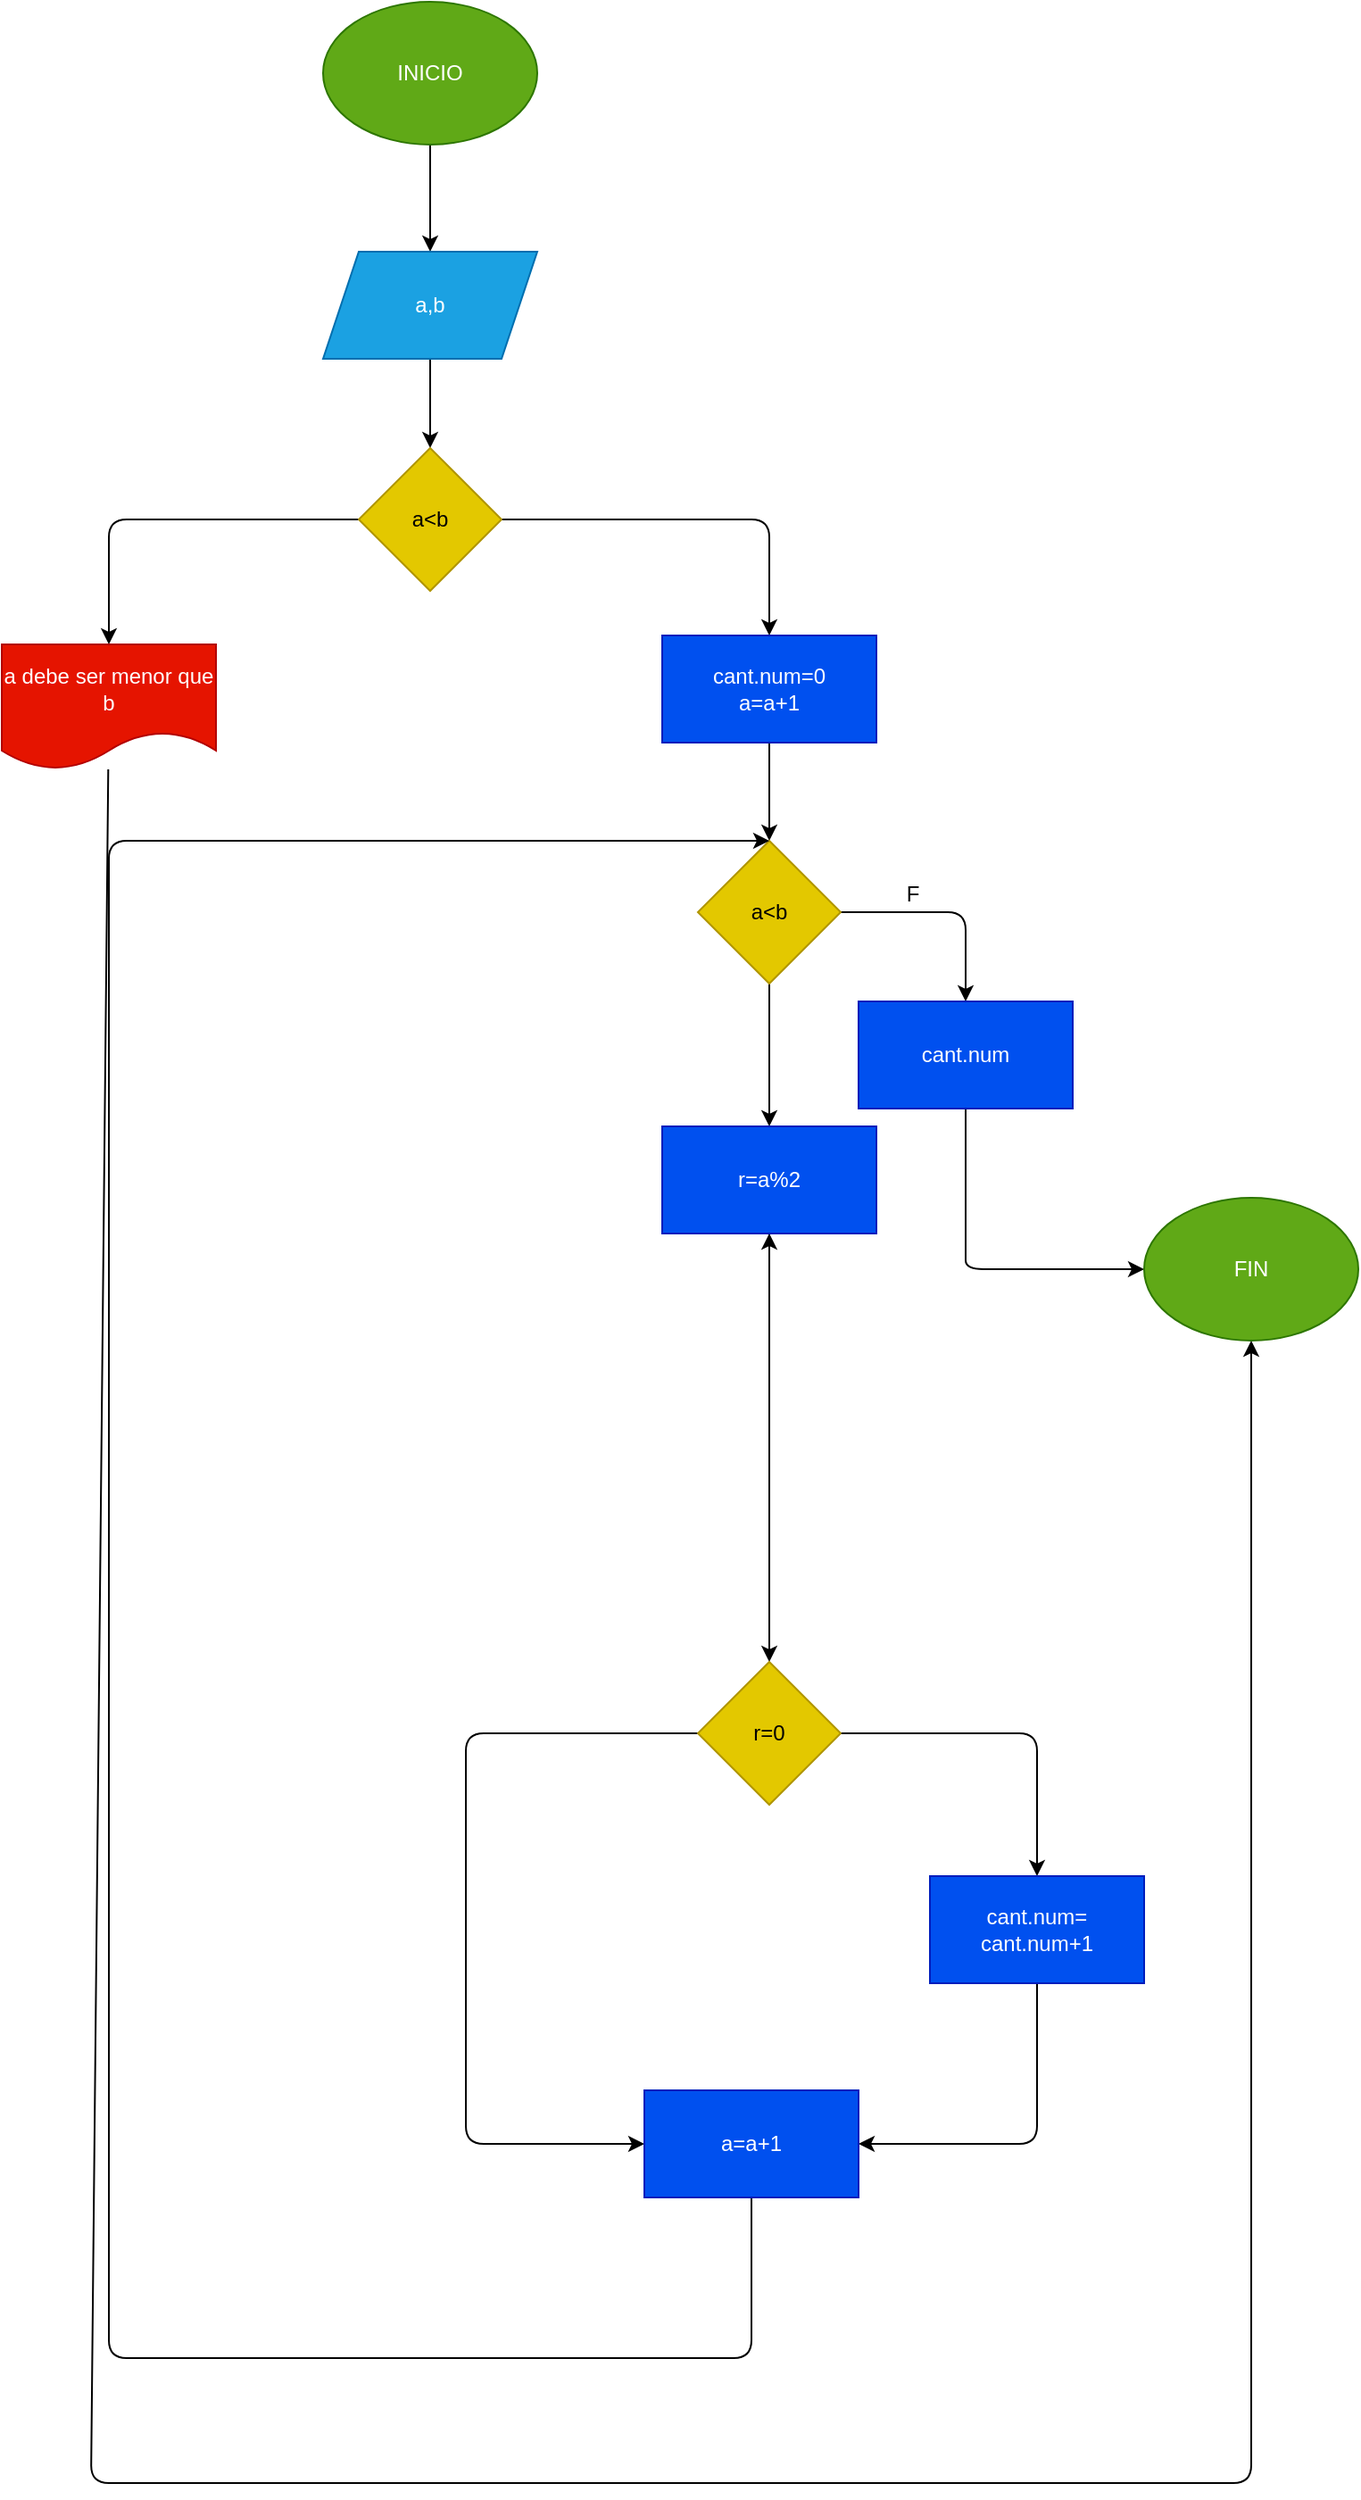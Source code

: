 <mxfile>
    <diagram id="pc1b3bvni4Tl23Yi5nZe" name="Página-1">
        <mxGraphModel dx="650" dy="153" grid="1" gridSize="10" guides="1" tooltips="1" connect="1" arrows="1" fold="1" page="1" pageScale="1" pageWidth="827" pageHeight="1169" math="0" shadow="0">
            <root>
                <mxCell id="0"/>
                <mxCell id="1" parent="0"/>
                <mxCell id="4" value="" style="edgeStyle=none;html=1;" parent="1" source="2" target="3" edge="1">
                    <mxGeometry relative="1" as="geometry"/>
                </mxCell>
                <mxCell id="2" value="INICIO" style="ellipse;whiteSpace=wrap;html=1;fillColor=#60a917;fontColor=#ffffff;strokeColor=#2D7600;" parent="1" vertex="1">
                    <mxGeometry x="240" y="170" width="120" height="80" as="geometry"/>
                </mxCell>
                <mxCell id="6" value="" style="edgeStyle=none;html=1;" parent="1" source="3" target="5" edge="1">
                    <mxGeometry relative="1" as="geometry"/>
                </mxCell>
                <mxCell id="3" value="a,b" style="shape=parallelogram;perimeter=parallelogramPerimeter;whiteSpace=wrap;html=1;fixedSize=1;fillColor=#1ba1e2;fontColor=#ffffff;strokeColor=#006EAF;" parent="1" vertex="1">
                    <mxGeometry x="240" y="310" width="120" height="60" as="geometry"/>
                </mxCell>
                <mxCell id="8" value="" style="edgeStyle=none;html=1;" parent="1" source="5" target="7" edge="1">
                    <mxGeometry relative="1" as="geometry">
                        <Array as="points">
                            <mxPoint x="120" y="460"/>
                        </Array>
                    </mxGeometry>
                </mxCell>
                <mxCell id="10" value="" style="edgeStyle=none;html=1;" parent="1" source="5" target="9" edge="1">
                    <mxGeometry relative="1" as="geometry">
                        <Array as="points">
                            <mxPoint x="490" y="460"/>
                            <mxPoint x="490" y="480"/>
                        </Array>
                    </mxGeometry>
                </mxCell>
                <mxCell id="5" value="a&amp;lt;b" style="rhombus;whiteSpace=wrap;html=1;fillColor=#e3c800;fontColor=#000000;strokeColor=#B09500;" parent="1" vertex="1">
                    <mxGeometry x="260" y="420" width="80" height="80" as="geometry"/>
                </mxCell>
                <mxCell id="32" value="" style="edgeStyle=none;html=1;entryX=0.5;entryY=1;entryDx=0;entryDy=0;" parent="1" source="7" target="33" edge="1">
                    <mxGeometry relative="1" as="geometry">
                        <mxPoint x="750" y="1000" as="targetPoint"/>
                        <Array as="points">
                            <mxPoint x="110" y="1560"/>
                            <mxPoint x="130" y="1560"/>
                            <mxPoint x="760" y="1560"/>
                        </Array>
                    </mxGeometry>
                </mxCell>
                <mxCell id="7" value="a debe ser menor que b" style="shape=document;whiteSpace=wrap;html=1;boundedLbl=1;fillColor=#e51400;fontColor=#ffffff;strokeColor=#B20000;" parent="1" vertex="1">
                    <mxGeometry x="60" y="530" width="120" height="70" as="geometry"/>
                </mxCell>
                <mxCell id="12" value="" style="edgeStyle=none;html=1;" parent="1" source="9" target="11" edge="1">
                    <mxGeometry relative="1" as="geometry"/>
                </mxCell>
                <mxCell id="9" value="cant.num=0&lt;br&gt;a=a+1" style="whiteSpace=wrap;html=1;fillColor=#0050ef;fontColor=#ffffff;strokeColor=#001DBC;" parent="1" vertex="1">
                    <mxGeometry x="430" y="525" width="120" height="60" as="geometry"/>
                </mxCell>
                <mxCell id="14" value="" style="edgeStyle=none;html=1;" parent="1" source="11" target="13" edge="1">
                    <mxGeometry relative="1" as="geometry">
                        <Array as="points">
                            <mxPoint x="600" y="680"/>
                        </Array>
                    </mxGeometry>
                </mxCell>
                <mxCell id="17" value="" style="edgeStyle=none;html=1;" parent="1" source="11" edge="1">
                    <mxGeometry relative="1" as="geometry">
                        <mxPoint x="490" y="800" as="targetPoint"/>
                    </mxGeometry>
                </mxCell>
                <mxCell id="11" value="a&amp;lt;b" style="rhombus;whiteSpace=wrap;html=1;fillColor=#e3c800;fontColor=#000000;strokeColor=#B09500;" parent="1" vertex="1">
                    <mxGeometry x="450" y="640" width="80" height="80" as="geometry"/>
                </mxCell>
                <mxCell id="34" value="" style="edgeStyle=none;html=1;" parent="1" source="13" target="33" edge="1">
                    <mxGeometry relative="1" as="geometry">
                        <Array as="points">
                            <mxPoint x="600" y="860"/>
                            <mxPoint x="600" y="880"/>
                        </Array>
                    </mxGeometry>
                </mxCell>
                <mxCell id="13" value="cant.num" style="whiteSpace=wrap;html=1;fillColor=#0050ef;fontColor=#ffffff;strokeColor=#001DBC;" parent="1" vertex="1">
                    <mxGeometry x="540" y="730" width="120" height="60" as="geometry"/>
                </mxCell>
                <mxCell id="15" value="F" style="text;html=1;align=center;verticalAlign=middle;resizable=0;points=[];autosize=1;strokeColor=none;fillColor=none;" parent="1" vertex="1">
                    <mxGeometry x="560" y="660" width="20" height="20" as="geometry"/>
                </mxCell>
                <mxCell id="19" value="" style="edgeStyle=none;html=1;" parent="1" target="18" edge="1">
                    <mxGeometry relative="1" as="geometry">
                        <mxPoint x="490" y="880" as="sourcePoint"/>
                    </mxGeometry>
                </mxCell>
                <mxCell id="21" value="" style="edgeStyle=none;html=1;" parent="1" source="18" target="20" edge="1">
                    <mxGeometry relative="1" as="geometry"/>
                </mxCell>
                <mxCell id="18" value="r=a%2" style="whiteSpace=wrap;html=1;fillColor=#0050ef;fontColor=#ffffff;strokeColor=#001DBC;" parent="1" vertex="1">
                    <mxGeometry x="430" y="800" width="120" height="60" as="geometry"/>
                </mxCell>
                <mxCell id="23" value="" style="edgeStyle=none;html=1;" parent="1" source="20" target="27" edge="1">
                    <mxGeometry relative="1" as="geometry">
                        <mxPoint x="480" y="1360" as="targetPoint"/>
                        <Array as="points">
                            <mxPoint x="320" y="1140"/>
                            <mxPoint x="320" y="1190"/>
                            <mxPoint x="320" y="1250"/>
                            <mxPoint x="320" y="1310"/>
                            <mxPoint x="320" y="1370"/>
                            <mxPoint x="390" y="1370"/>
                        </Array>
                    </mxGeometry>
                </mxCell>
                <mxCell id="25" value="" style="edgeStyle=none;html=1;" parent="1" source="20" edge="1">
                    <mxGeometry relative="1" as="geometry">
                        <mxPoint x="640" y="1220" as="targetPoint"/>
                        <Array as="points">
                            <mxPoint x="640" y="1140"/>
                        </Array>
                    </mxGeometry>
                </mxCell>
                <mxCell id="20" value="r=0" style="rhombus;whiteSpace=wrap;html=1;fillColor=#e3c800;fontColor=#000000;strokeColor=#B09500;" parent="1" vertex="1">
                    <mxGeometry x="450" y="1100" width="80" height="80" as="geometry"/>
                </mxCell>
                <mxCell id="28" value="" style="edgeStyle=none;html=1;" parent="1" source="26" target="27" edge="1">
                    <mxGeometry relative="1" as="geometry">
                        <Array as="points">
                            <mxPoint x="640" y="1370"/>
                        </Array>
                    </mxGeometry>
                </mxCell>
                <mxCell id="26" value="cant.num=&lt;br&gt;cant.num+1" style="rounded=0;whiteSpace=wrap;html=1;fillColor=#0050ef;fontColor=#ffffff;strokeColor=#001DBC;" parent="1" vertex="1">
                    <mxGeometry x="580" y="1220" width="120" height="60" as="geometry"/>
                </mxCell>
                <mxCell id="30" value="" style="edgeStyle=none;html=1;entryX=0.5;entryY=0;entryDx=0;entryDy=0;" parent="1" source="27" target="11" edge="1">
                    <mxGeometry relative="1" as="geometry">
                        <mxPoint x="240" y="750" as="targetPoint"/>
                        <Array as="points">
                            <mxPoint x="480" y="1490"/>
                            <mxPoint x="120" y="1490"/>
                            <mxPoint x="120" y="640"/>
                        </Array>
                    </mxGeometry>
                </mxCell>
                <mxCell id="27" value="a=a+1" style="whiteSpace=wrap;html=1;rounded=0;fillColor=#0050ef;fontColor=#ffffff;strokeColor=#001DBC;" parent="1" vertex="1">
                    <mxGeometry x="420" y="1340" width="120" height="60" as="geometry"/>
                </mxCell>
                <mxCell id="33" value="FIN" style="ellipse;whiteSpace=wrap;html=1;fillColor=#60a917;fontColor=#ffffff;strokeColor=#2D7600;" parent="1" vertex="1">
                    <mxGeometry x="700" y="840" width="120" height="80" as="geometry"/>
                </mxCell>
            </root>
        </mxGraphModel>
    </diagram>
</mxfile>